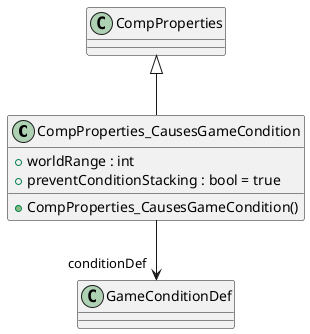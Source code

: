 @startuml
class CompProperties_CausesGameCondition {
    + worldRange : int
    + preventConditionStacking : bool = true
    + CompProperties_CausesGameCondition()
}
CompProperties <|-- CompProperties_CausesGameCondition
CompProperties_CausesGameCondition --> "conditionDef" GameConditionDef
@enduml
